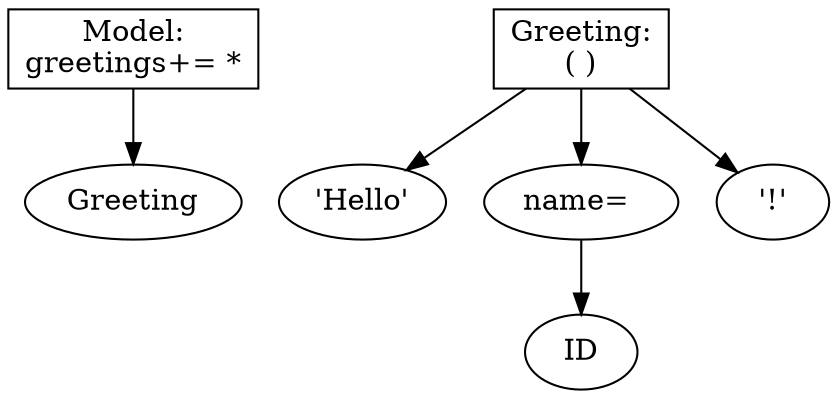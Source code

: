 /*
 * https://blogs.itemis.com/en/pro-tip-visualizing-xtext-grammars-with-eclipse-gef
 */
digraph G {
	assignment525968792 [shape=record,label="Model:\ngreetings+= *"];
	rulecall504858437 [label=Greeting];
	group422330142 [shape=record,label="Greeting:\n( )"];
	keyword649329985 [label="'Hello'"];
	assignment1955920234 [label="name= "];
	rulecall1444635922 [label=ID];
	keyword775386112 [label="'!'"];
	assignment525968792->rulecall504858437 [];
	group422330142->keyword649329985 [];
	assignment1955920234->rulecall1444635922 [];
	group422330142->assignment1955920234 [];
	group422330142->keyword775386112 [];
}
